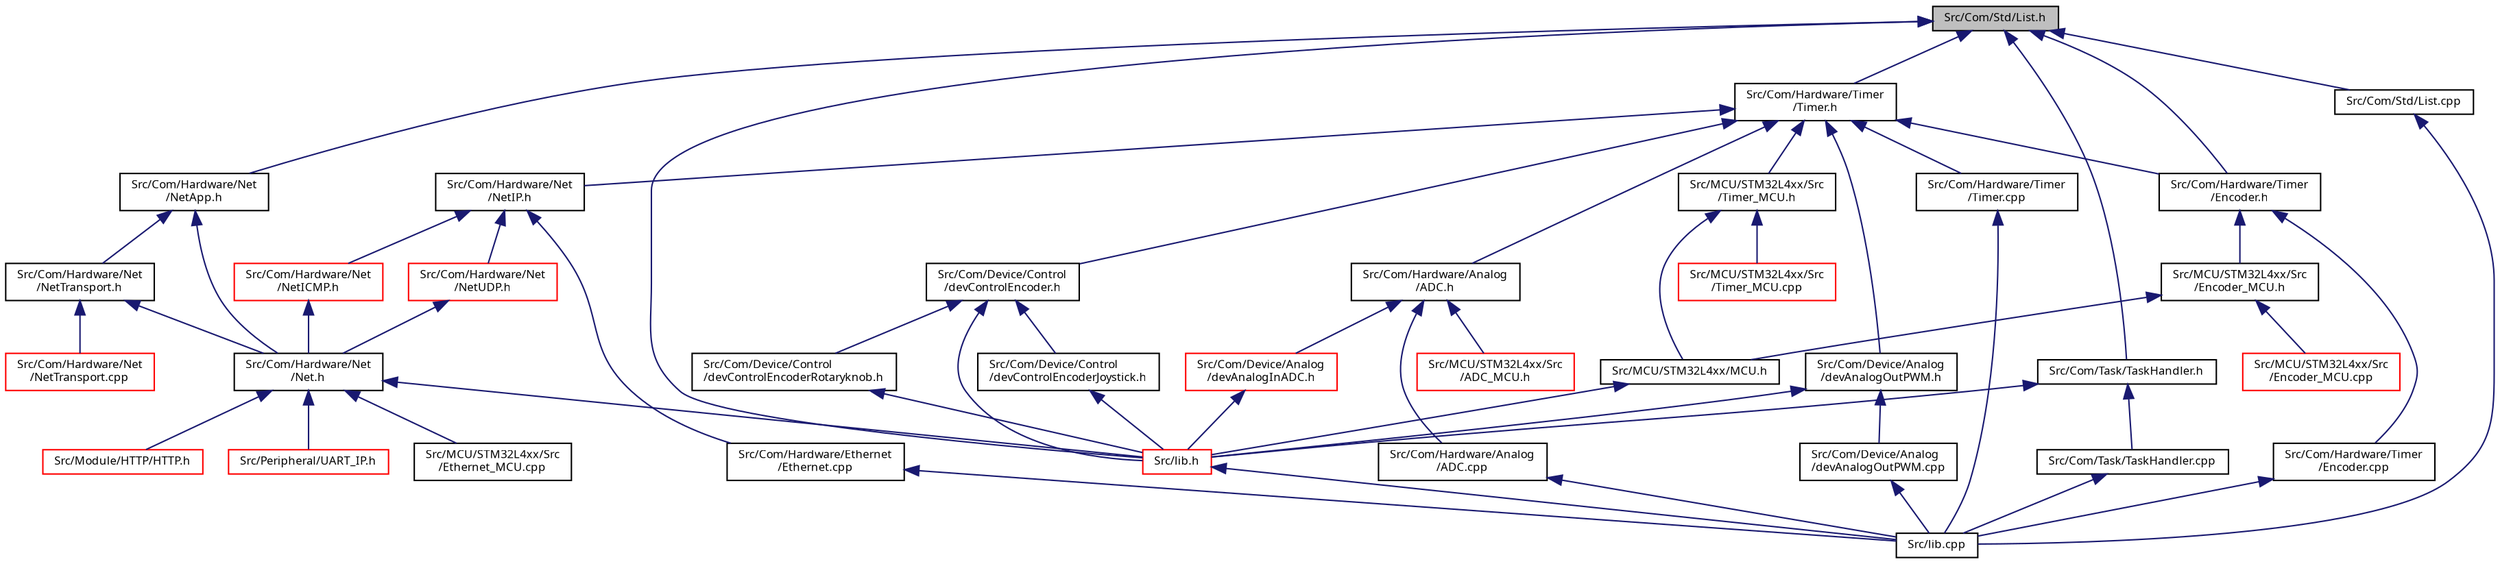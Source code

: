 digraph "Src/Com/Std/List.h"
{
  edge [fontname="Sans",fontsize="8",labelfontname="Sans",labelfontsize="8"];
  node [fontname="Sans",fontsize="8",shape=record];
  Node1 [label="Src/Com/Std/List.h",height=0.2,width=0.4,color="black", fillcolor="grey75", style="filled", fontcolor="black"];
  Node1 -> Node2 [dir="back",color="midnightblue",fontsize="8",style="solid",fontname="Sans"];
  Node2 [label="Src/Com/Hardware/Net\l/NetApp.h",height=0.2,width=0.4,color="black", fillcolor="white", style="filled",URL="$_net_app_8h_source.html"];
  Node2 -> Node3 [dir="back",color="midnightblue",fontsize="8",style="solid",fontname="Sans"];
  Node3 [label="Src/Com/Hardware/Net\l/Net.h",height=0.2,width=0.4,color="black", fillcolor="white", style="filled",URL="$_net_8h.html"];
  Node3 -> Node4 [dir="back",color="midnightblue",fontsize="8",style="solid",fontname="Sans"];
  Node4 [label="Src/lib.h",height=0.2,width=0.4,color="red", fillcolor="white", style="filled",URL="$lib_8h.html",tooltip="Library main include file. "];
  Node4 -> Node5 [dir="back",color="midnightblue",fontsize="8",style="solid",fontname="Sans"];
  Node5 [label="Src/lib.cpp",height=0.2,width=0.4,color="black", fillcolor="white", style="filled",URL="$lib_8cpp.html",tooltip="Summary of complete library code. "];
  Node3 -> Node6 [dir="back",color="midnightblue",fontsize="8",style="solid",fontname="Sans"];
  Node6 [label="Src/MCU/STM32L4xx/Src\l/Ethernet_MCU.cpp",height=0.2,width=0.4,color="black", fillcolor="white", style="filled",URL="$_ethernet___m_c_u_8cpp_source.html"];
  Node3 -> Node7 [dir="back",color="midnightblue",fontsize="8",style="solid",fontname="Sans"];
  Node7 [label="Src/Module/HTTP/HTTP.h",height=0.2,width=0.4,color="red", fillcolor="white", style="filled",URL="$_h_t_t_p_2_h_t_t_p_8h_source.html"];
  Node3 -> Node8 [dir="back",color="midnightblue",fontsize="8",style="solid",fontname="Sans"];
  Node8 [label="Src/Peripheral/UART_IP.h",height=0.2,width=0.4,color="red", fillcolor="white", style="filled",URL="$_u_a_r_t___i_p_8h.html"];
  Node2 -> Node9 [dir="back",color="midnightblue",fontsize="8",style="solid",fontname="Sans"];
  Node9 [label="Src/Com/Hardware/Net\l/NetTransport.h",height=0.2,width=0.4,color="black", fillcolor="white", style="filled",URL="$_net_transport_8h_source.html"];
  Node9 -> Node3 [dir="back",color="midnightblue",fontsize="8",style="solid",fontname="Sans"];
  Node9 -> Node10 [dir="back",color="midnightblue",fontsize="8",style="solid",fontname="Sans"];
  Node10 [label="Src/Com/Hardware/Net\l/NetTransport.cpp",height=0.2,width=0.4,color="red", fillcolor="white", style="filled",URL="$_net_transport_8cpp_source.html"];
  Node1 -> Node4 [dir="back",color="midnightblue",fontsize="8",style="solid",fontname="Sans"];
  Node1 -> Node11 [dir="back",color="midnightblue",fontsize="8",style="solid",fontname="Sans"];
  Node11 [label="Src/Com/Task/TaskHandler.h",height=0.2,width=0.4,color="black", fillcolor="white", style="filled",URL="$_task_handler_8h.html"];
  Node11 -> Node4 [dir="back",color="midnightblue",fontsize="8",style="solid",fontname="Sans"];
  Node11 -> Node12 [dir="back",color="midnightblue",fontsize="8",style="solid",fontname="Sans"];
  Node12 [label="Src/Com/Task/TaskHandler.cpp",height=0.2,width=0.4,color="black", fillcolor="white", style="filled",URL="$_task_handler_8cpp.html"];
  Node12 -> Node5 [dir="back",color="midnightblue",fontsize="8",style="solid",fontname="Sans"];
  Node1 -> Node13 [dir="back",color="midnightblue",fontsize="8",style="solid",fontname="Sans"];
  Node13 [label="Src/Com/Hardware/Timer\l/Encoder.h",height=0.2,width=0.4,color="black", fillcolor="white", style="filled",URL="$_encoder_8h.html"];
  Node13 -> Node14 [dir="back",color="midnightblue",fontsize="8",style="solid",fontname="Sans"];
  Node14 [label="Src/Com/Hardware/Timer\l/Encoder.cpp",height=0.2,width=0.4,color="black", fillcolor="white", style="filled",URL="$_encoder_8cpp.html"];
  Node14 -> Node5 [dir="back",color="midnightblue",fontsize="8",style="solid",fontname="Sans"];
  Node13 -> Node15 [dir="back",color="midnightblue",fontsize="8",style="solid",fontname="Sans"];
  Node15 [label="Src/MCU/STM32L4xx/Src\l/Encoder_MCU.h",height=0.2,width=0.4,color="black", fillcolor="white", style="filled",URL="$_encoder___m_c_u_8h.html"];
  Node15 -> Node16 [dir="back",color="midnightblue",fontsize="8",style="solid",fontname="Sans"];
  Node16 [label="Src/MCU/STM32L4xx/Src\l/Encoder_MCU.cpp",height=0.2,width=0.4,color="red", fillcolor="white", style="filled",URL="$_encoder___m_c_u_8cpp.html"];
  Node15 -> Node17 [dir="back",color="midnightblue",fontsize="8",style="solid",fontname="Sans"];
  Node17 [label="Src/MCU/STM32L4xx/MCU.h",height=0.2,width=0.4,color="black", fillcolor="white", style="filled",URL="$_m_c_u_8h_source.html"];
  Node17 -> Node4 [dir="back",color="midnightblue",fontsize="8",style="solid",fontname="Sans"];
  Node1 -> Node18 [dir="back",color="midnightblue",fontsize="8",style="solid",fontname="Sans"];
  Node18 [label="Src/Com/Hardware/Timer\l/Timer.h",height=0.2,width=0.4,color="black", fillcolor="white", style="filled",URL="$_hardware_2_timer_2_timer_8h_source.html"];
  Node18 -> Node19 [dir="back",color="midnightblue",fontsize="8",style="solid",fontname="Sans"];
  Node19 [label="Src/Com/Hardware/Net\l/NetIP.h",height=0.2,width=0.4,color="black", fillcolor="white", style="filled",URL="$_net_i_p_8h_source.html"];
  Node19 -> Node20 [dir="back",color="midnightblue",fontsize="8",style="solid",fontname="Sans"];
  Node20 [label="Src/Com/Hardware/Net\l/NetUDP.h",height=0.2,width=0.4,color="red", fillcolor="white", style="filled",URL="$_net_u_d_p_8h_source.html"];
  Node20 -> Node3 [dir="back",color="midnightblue",fontsize="8",style="solid",fontname="Sans"];
  Node19 -> Node21 [dir="back",color="midnightblue",fontsize="8",style="solid",fontname="Sans"];
  Node21 [label="Src/Com/Hardware/Net\l/NetICMP.h",height=0.2,width=0.4,color="red", fillcolor="white", style="filled",URL="$_net_i_c_m_p_8h_source.html"];
  Node21 -> Node3 [dir="back",color="midnightblue",fontsize="8",style="solid",fontname="Sans"];
  Node19 -> Node22 [dir="back",color="midnightblue",fontsize="8",style="solid",fontname="Sans"];
  Node22 [label="Src/Com/Hardware/Ethernet\l/Ethernet.cpp",height=0.2,width=0.4,color="black", fillcolor="white", style="filled",URL="$_ethernet_8cpp_source.html"];
  Node22 -> Node5 [dir="back",color="midnightblue",fontsize="8",style="solid",fontname="Sans"];
  Node18 -> Node23 [dir="back",color="midnightblue",fontsize="8",style="solid",fontname="Sans"];
  Node23 [label="Src/Com/Device/Analog\l/devAnalogOutPWM.h",height=0.2,width=0.4,color="black", fillcolor="white", style="filled",URL="$dev_analog_out_p_w_m_8h.html"];
  Node23 -> Node4 [dir="back",color="midnightblue",fontsize="8",style="solid",fontname="Sans"];
  Node23 -> Node24 [dir="back",color="midnightblue",fontsize="8",style="solid",fontname="Sans"];
  Node24 [label="Src/Com/Device/Analog\l/devAnalogOutPWM.cpp",height=0.2,width=0.4,color="black", fillcolor="white", style="filled",URL="$dev_analog_out_p_w_m_8cpp.html"];
  Node24 -> Node5 [dir="back",color="midnightblue",fontsize="8",style="solid",fontname="Sans"];
  Node18 -> Node25 [dir="back",color="midnightblue",fontsize="8",style="solid",fontname="Sans"];
  Node25 [label="Src/Com/Device/Control\l/devControlEncoder.h",height=0.2,width=0.4,color="black", fillcolor="white", style="filled",URL="$dev_control_encoder_8h.html"];
  Node25 -> Node4 [dir="back",color="midnightblue",fontsize="8",style="solid",fontname="Sans"];
  Node25 -> Node26 [dir="back",color="midnightblue",fontsize="8",style="solid",fontname="Sans"];
  Node26 [label="Src/Com/Device/Control\l/devControlEncoderJoystick.h",height=0.2,width=0.4,color="black", fillcolor="white", style="filled",URL="$dev_control_encoder_joystick_8h.html"];
  Node26 -> Node4 [dir="back",color="midnightblue",fontsize="8",style="solid",fontname="Sans"];
  Node25 -> Node27 [dir="back",color="midnightblue",fontsize="8",style="solid",fontname="Sans"];
  Node27 [label="Src/Com/Device/Control\l/devControlEncoderRotaryknob.h",height=0.2,width=0.4,color="black", fillcolor="white", style="filled",URL="$dev_control_encoder_rotaryknob_8h.html"];
  Node27 -> Node4 [dir="back",color="midnightblue",fontsize="8",style="solid",fontname="Sans"];
  Node18 -> Node28 [dir="back",color="midnightblue",fontsize="8",style="solid",fontname="Sans"];
  Node28 [label="Src/Com/Hardware/Analog\l/ADC.h",height=0.2,width=0.4,color="black", fillcolor="white", style="filled",URL="$_a_d_c_8h.html"];
  Node28 -> Node29 [dir="back",color="midnightblue",fontsize="8",style="solid",fontname="Sans"];
  Node29 [label="Src/Com/Device/Analog\l/devAnalogInADC.h",height=0.2,width=0.4,color="red", fillcolor="white", style="filled",URL="$dev_analog_in_a_d_c_8h.html"];
  Node29 -> Node4 [dir="back",color="midnightblue",fontsize="8",style="solid",fontname="Sans"];
  Node28 -> Node30 [dir="back",color="midnightblue",fontsize="8",style="solid",fontname="Sans"];
  Node30 [label="Src/Com/Hardware/Analog\l/ADC.cpp",height=0.2,width=0.4,color="black", fillcolor="white", style="filled",URL="$_a_d_c_8cpp.html"];
  Node30 -> Node5 [dir="back",color="midnightblue",fontsize="8",style="solid",fontname="Sans"];
  Node28 -> Node31 [dir="back",color="midnightblue",fontsize="8",style="solid",fontname="Sans"];
  Node31 [label="Src/MCU/STM32L4xx/Src\l/ADC_MCU.h",height=0.2,width=0.4,color="red", fillcolor="white", style="filled",URL="$_a_d_c___m_c_u_8h.html"];
  Node18 -> Node13 [dir="back",color="midnightblue",fontsize="8",style="solid",fontname="Sans"];
  Node18 -> Node32 [dir="back",color="midnightblue",fontsize="8",style="solid",fontname="Sans"];
  Node32 [label="Src/Com/Hardware/Timer\l/Timer.cpp",height=0.2,width=0.4,color="black", fillcolor="white", style="filled",URL="$_hardware_2_timer_2_timer_8cpp_source.html"];
  Node32 -> Node5 [dir="back",color="midnightblue",fontsize="8",style="solid",fontname="Sans"];
  Node18 -> Node33 [dir="back",color="midnightblue",fontsize="8",style="solid",fontname="Sans"];
  Node33 [label="Src/MCU/STM32L4xx/Src\l/Timer_MCU.h",height=0.2,width=0.4,color="black", fillcolor="white", style="filled",URL="$_timer___m_c_u_8h.html"];
  Node33 -> Node34 [dir="back",color="midnightblue",fontsize="8",style="solid",fontname="Sans"];
  Node34 [label="Src/MCU/STM32L4xx/Src\l/Timer_MCU.cpp",height=0.2,width=0.4,color="red", fillcolor="white", style="filled",URL="$_timer___m_c_u_8cpp.html"];
  Node33 -> Node17 [dir="back",color="midnightblue",fontsize="8",style="solid",fontname="Sans"];
  Node1 -> Node35 [dir="back",color="midnightblue",fontsize="8",style="solid",fontname="Sans"];
  Node35 [label="Src/Com/Std/List.cpp",height=0.2,width=0.4,color="black", fillcolor="white", style="filled",URL="$_list_8cpp.html"];
  Node35 -> Node5 [dir="back",color="midnightblue",fontsize="8",style="solid",fontname="Sans"];
}
